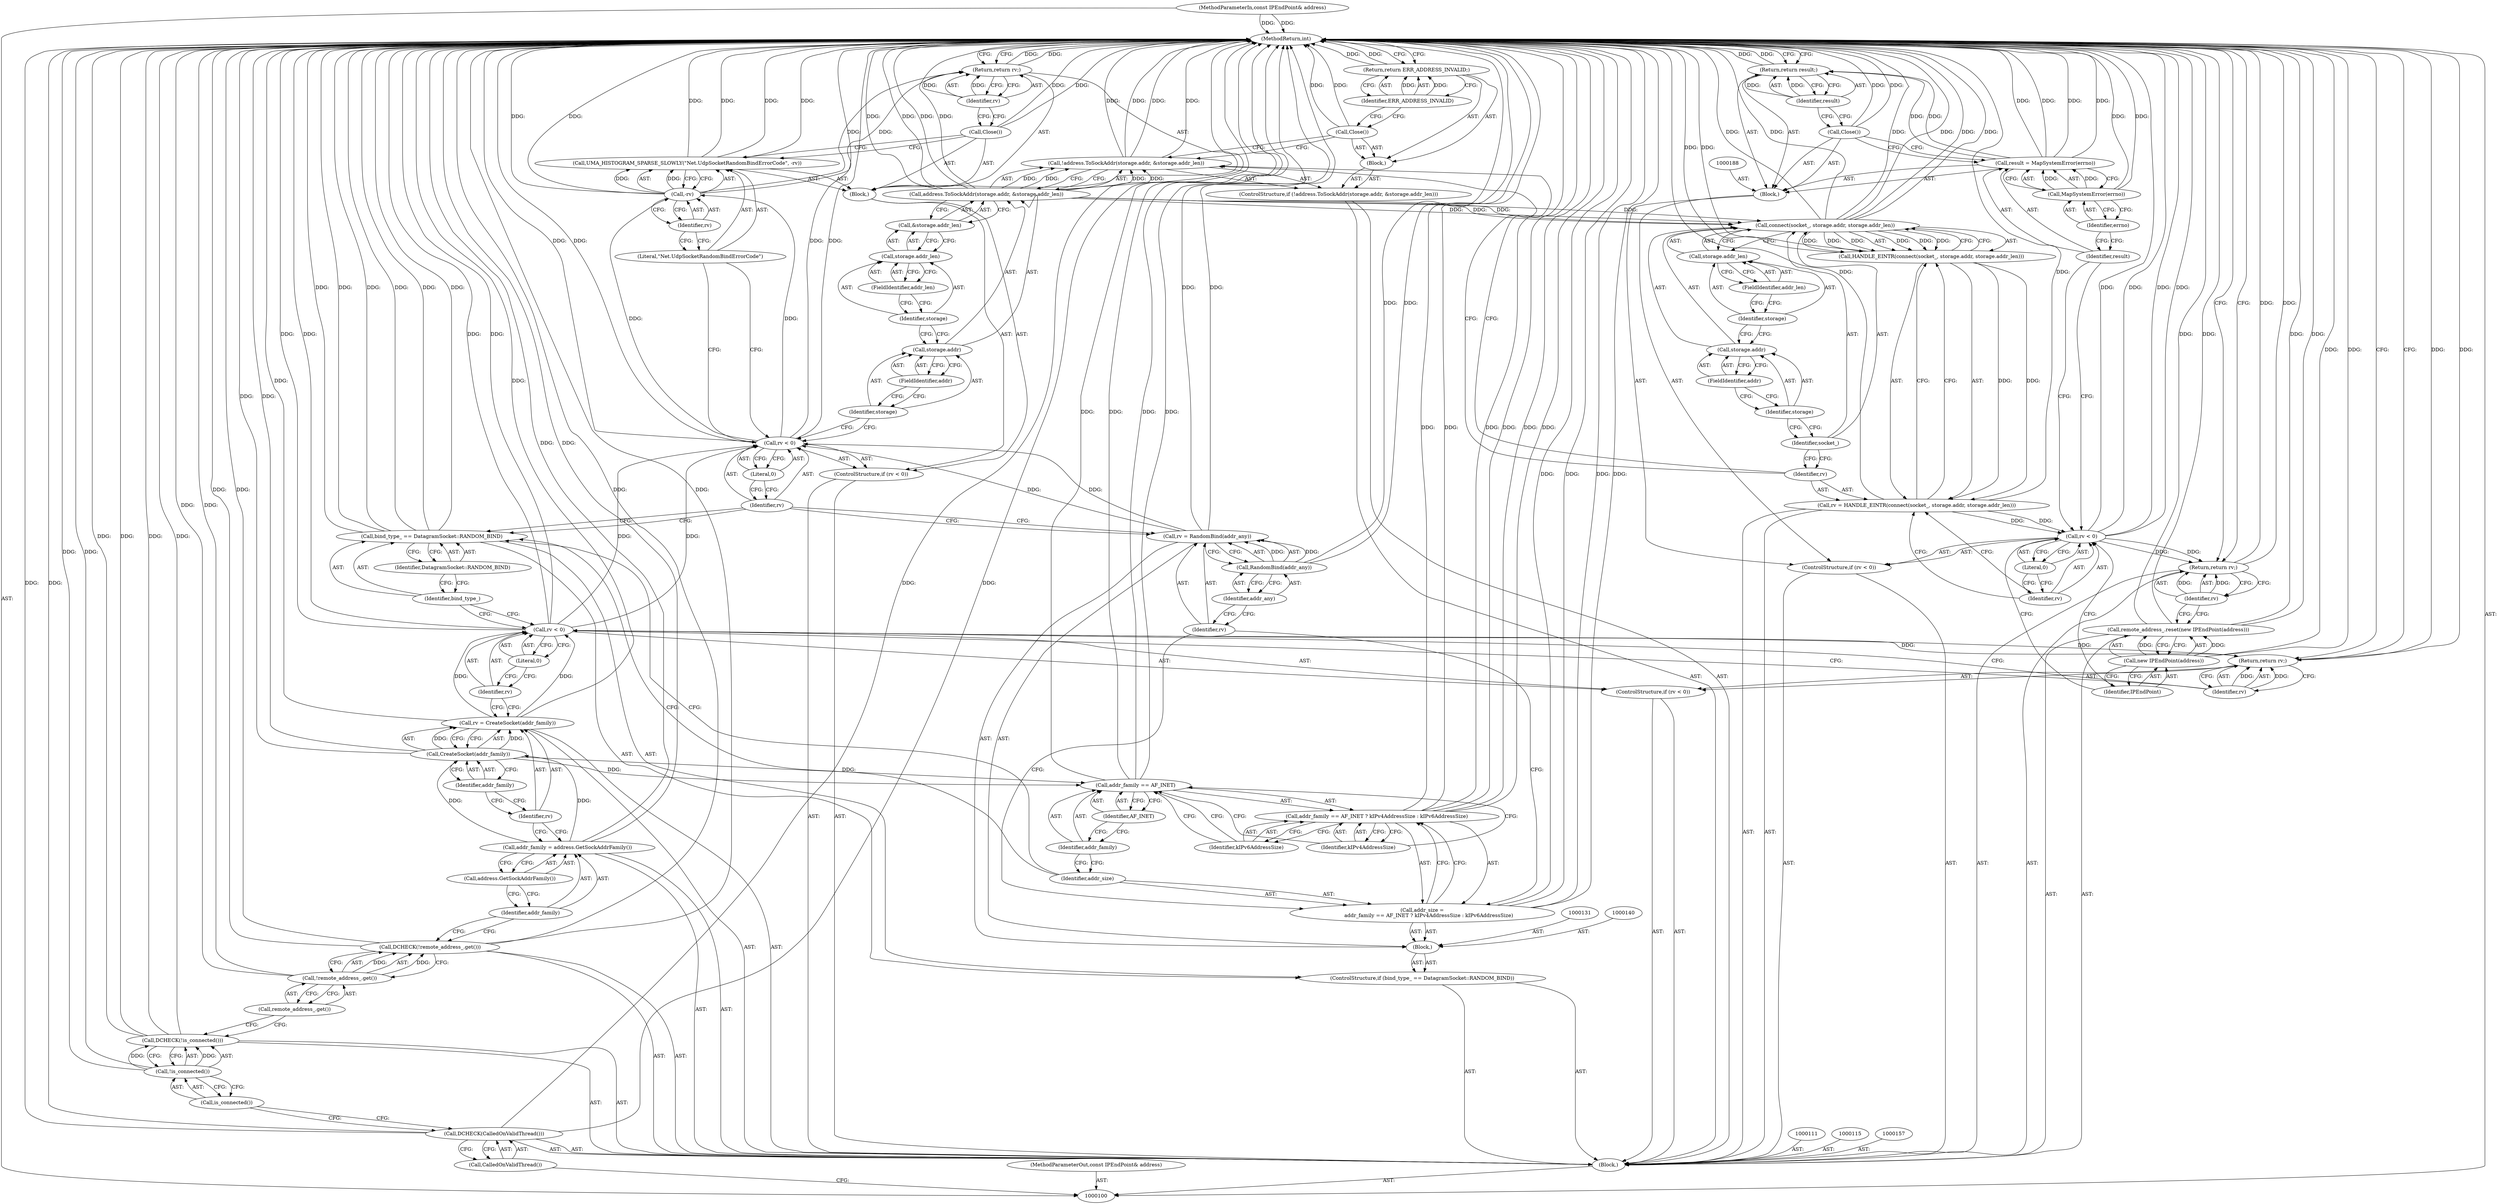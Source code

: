 digraph "0_Chrome_e68fafe04d29810cebe8d25554863b0cae4c1356_0" {
"1000201" [label="(MethodReturn,int)"];
"1000101" [label="(MethodParameterIn,const IPEndPoint& address)"];
"1000308" [label="(MethodParameterOut,const IPEndPoint& address)"];
"1000102" [label="(Block,)"];
"1000126" [label="(ControlStructure,if (bind_type_ == DatagramSocket::RANDOM_BIND))"];
"1000129" [label="(Identifier,DatagramSocket::RANDOM_BIND)"];
"1000127" [label="(Call,bind_type_ == DatagramSocket::RANDOM_BIND)"];
"1000128" [label="(Identifier,bind_type_)"];
"1000132" [label="(Call,addr_size =\n        addr_family == AF_INET ? kIPv4AddressSize : kIPv6AddressSize)"];
"1000133" [label="(Identifier,addr_size)"];
"1000137" [label="(Identifier,AF_INET)"];
"1000138" [label="(Identifier,kIPv4AddressSize)"];
"1000139" [label="(Identifier,kIPv6AddressSize)"];
"1000134" [label="(Call,addr_family == AF_INET ? kIPv4AddressSize : kIPv6AddressSize)"];
"1000135" [label="(Call,addr_family == AF_INET)"];
"1000136" [label="(Identifier,addr_family)"];
"1000130" [label="(Block,)"];
"1000144" [label="(Identifier,addr_any)"];
"1000141" [label="(Call,rv = RandomBind(addr_any))"];
"1000142" [label="(Identifier,rv)"];
"1000143" [label="(Call,RandomBind(addr_any))"];
"1000148" [label="(Literal,0)"];
"1000149" [label="(Block,)"];
"1000145" [label="(ControlStructure,if (rv < 0))"];
"1000146" [label="(Call,rv < 0)"];
"1000147" [label="(Identifier,rv)"];
"1000151" [label="(Literal,\"Net.UdpSocketRandomBindErrorCode\")"];
"1000150" [label="(Call,UMA_HISTOGRAM_SPARSE_SLOWLY(\"Net.UdpSocketRandomBindErrorCode\", -rv))"];
"1000152" [label="(Call,-rv)"];
"1000153" [label="(Identifier,rv)"];
"1000154" [label="(Call,Close())"];
"1000103" [label="(Call,DCHECK(CalledOnValidThread()))"];
"1000104" [label="(Call,CalledOnValidThread())"];
"1000156" [label="(Identifier,rv)"];
"1000155" [label="(Return,return rv;)"];
"1000158" [label="(ControlStructure,if (!address.ToSockAddr(storage.addr, &storage.addr_len)))"];
"1000161" [label="(Call,storage.addr)"];
"1000162" [label="(Identifier,storage)"];
"1000163" [label="(FieldIdentifier,addr)"];
"1000164" [label="(Call,&storage.addr_len)"];
"1000165" [label="(Call,storage.addr_len)"];
"1000166" [label="(Identifier,storage)"];
"1000167" [label="(FieldIdentifier,addr_len)"];
"1000159" [label="(Call,!address.ToSockAddr(storage.addr, &storage.addr_len))"];
"1000168" [label="(Block,)"];
"1000160" [label="(Call,address.ToSockAddr(storage.addr, &storage.addr_len))"];
"1000169" [label="(Call,Close())"];
"1000171" [label="(Identifier,ERR_ADDRESS_INVALID)"];
"1000170" [label="(Return,return ERR_ADDRESS_INVALID;)"];
"1000172" [label="(Call,rv = HANDLE_EINTR(connect(socket_, storage.addr, storage.addr_len)))"];
"1000173" [label="(Identifier,rv)"];
"1000175" [label="(Call,connect(socket_, storage.addr, storage.addr_len))"];
"1000176" [label="(Identifier,socket_)"];
"1000177" [label="(Call,storage.addr)"];
"1000178" [label="(Identifier,storage)"];
"1000179" [label="(FieldIdentifier,addr)"];
"1000180" [label="(Call,storage.addr_len)"];
"1000181" [label="(Identifier,storage)"];
"1000182" [label="(FieldIdentifier,addr_len)"];
"1000174" [label="(Call,HANDLE_EINTR(connect(socket_, storage.addr, storage.addr_len)))"];
"1000107" [label="(Call,is_connected())"];
"1000105" [label="(Call,DCHECK(!is_connected()))"];
"1000106" [label="(Call,!is_connected())"];
"1000186" [label="(Literal,0)"];
"1000183" [label="(ControlStructure,if (rv < 0))"];
"1000184" [label="(Call,rv < 0)"];
"1000185" [label="(Identifier,rv)"];
"1000191" [label="(Call,MapSystemError(errno))"];
"1000192" [label="(Identifier,errno)"];
"1000187" [label="(Block,)"];
"1000189" [label="(Call,result = MapSystemError(errno))"];
"1000190" [label="(Identifier,result)"];
"1000193" [label="(Call,Close())"];
"1000195" [label="(Identifier,result)"];
"1000194" [label="(Return,return result;)"];
"1000196" [label="(Call,remote_address_.reset(new IPEndPoint(address)))"];
"1000197" [label="(Call,new IPEndPoint(address))"];
"1000198" [label="(Identifier,IPEndPoint)"];
"1000199" [label="(Return,return rv;)"];
"1000200" [label="(Identifier,rv)"];
"1000110" [label="(Call,remote_address_.get())"];
"1000108" [label="(Call,DCHECK(!remote_address_.get()))"];
"1000109" [label="(Call,!remote_address_.get())"];
"1000114" [label="(Call,address.GetSockAddrFamily())"];
"1000112" [label="(Call,addr_family = address.GetSockAddrFamily())"];
"1000113" [label="(Identifier,addr_family)"];
"1000118" [label="(Call,CreateSocket(addr_family))"];
"1000119" [label="(Identifier,addr_family)"];
"1000116" [label="(Call,rv = CreateSocket(addr_family))"];
"1000117" [label="(Identifier,rv)"];
"1000123" [label="(Literal,0)"];
"1000120" [label="(ControlStructure,if (rv < 0))"];
"1000121" [label="(Call,rv < 0)"];
"1000122" [label="(Identifier,rv)"];
"1000125" [label="(Identifier,rv)"];
"1000124" [label="(Return,return rv;)"];
"1000201" -> "1000100"  [label="AST: "];
"1000201" -> "1000124"  [label="CFG: "];
"1000201" -> "1000155"  [label="CFG: "];
"1000201" -> "1000170"  [label="CFG: "];
"1000201" -> "1000194"  [label="CFG: "];
"1000201" -> "1000199"  [label="CFG: "];
"1000194" -> "1000201"  [label="DDG: "];
"1000159" -> "1000201"  [label="DDG: "];
"1000159" -> "1000201"  [label="DDG: "];
"1000160" -> "1000201"  [label="DDG: "];
"1000160" -> "1000201"  [label="DDG: "];
"1000108" -> "1000201"  [label="DDG: "];
"1000108" -> "1000201"  [label="DDG: "];
"1000184" -> "1000201"  [label="DDG: "];
"1000184" -> "1000201"  [label="DDG: "];
"1000106" -> "1000201"  [label="DDG: "];
"1000103" -> "1000201"  [label="DDG: "];
"1000103" -> "1000201"  [label="DDG: "];
"1000105" -> "1000201"  [label="DDG: "];
"1000105" -> "1000201"  [label="DDG: "];
"1000175" -> "1000201"  [label="DDG: "];
"1000175" -> "1000201"  [label="DDG: "];
"1000175" -> "1000201"  [label="DDG: "];
"1000116" -> "1000201"  [label="DDG: "];
"1000154" -> "1000201"  [label="DDG: "];
"1000196" -> "1000201"  [label="DDG: "];
"1000196" -> "1000201"  [label="DDG: "];
"1000118" -> "1000201"  [label="DDG: "];
"1000197" -> "1000201"  [label="DDG: "];
"1000169" -> "1000201"  [label="DDG: "];
"1000189" -> "1000201"  [label="DDG: "];
"1000189" -> "1000201"  [label="DDG: "];
"1000112" -> "1000201"  [label="DDG: "];
"1000134" -> "1000201"  [label="DDG: "];
"1000134" -> "1000201"  [label="DDG: "];
"1000134" -> "1000201"  [label="DDG: "];
"1000150" -> "1000201"  [label="DDG: "];
"1000150" -> "1000201"  [label="DDG: "];
"1000127" -> "1000201"  [label="DDG: "];
"1000127" -> "1000201"  [label="DDG: "];
"1000127" -> "1000201"  [label="DDG: "];
"1000143" -> "1000201"  [label="DDG: "];
"1000132" -> "1000201"  [label="DDG: "];
"1000132" -> "1000201"  [label="DDG: "];
"1000121" -> "1000201"  [label="DDG: "];
"1000121" -> "1000201"  [label="DDG: "];
"1000152" -> "1000201"  [label="DDG: "];
"1000193" -> "1000201"  [label="DDG: "];
"1000101" -> "1000201"  [label="DDG: "];
"1000109" -> "1000201"  [label="DDG: "];
"1000141" -> "1000201"  [label="DDG: "];
"1000135" -> "1000201"  [label="DDG: "];
"1000135" -> "1000201"  [label="DDG: "];
"1000146" -> "1000201"  [label="DDG: "];
"1000146" -> "1000201"  [label="DDG: "];
"1000191" -> "1000201"  [label="DDG: "];
"1000172" -> "1000201"  [label="DDG: "];
"1000174" -> "1000201"  [label="DDG: "];
"1000124" -> "1000201"  [label="DDG: "];
"1000155" -> "1000201"  [label="DDG: "];
"1000170" -> "1000201"  [label="DDG: "];
"1000199" -> "1000201"  [label="DDG: "];
"1000101" -> "1000100"  [label="AST: "];
"1000101" -> "1000201"  [label="DDG: "];
"1000308" -> "1000100"  [label="AST: "];
"1000102" -> "1000100"  [label="AST: "];
"1000103" -> "1000102"  [label="AST: "];
"1000105" -> "1000102"  [label="AST: "];
"1000108" -> "1000102"  [label="AST: "];
"1000111" -> "1000102"  [label="AST: "];
"1000112" -> "1000102"  [label="AST: "];
"1000115" -> "1000102"  [label="AST: "];
"1000116" -> "1000102"  [label="AST: "];
"1000120" -> "1000102"  [label="AST: "];
"1000126" -> "1000102"  [label="AST: "];
"1000145" -> "1000102"  [label="AST: "];
"1000157" -> "1000102"  [label="AST: "];
"1000158" -> "1000102"  [label="AST: "];
"1000172" -> "1000102"  [label="AST: "];
"1000183" -> "1000102"  [label="AST: "];
"1000196" -> "1000102"  [label="AST: "];
"1000199" -> "1000102"  [label="AST: "];
"1000126" -> "1000102"  [label="AST: "];
"1000127" -> "1000126"  [label="AST: "];
"1000130" -> "1000126"  [label="AST: "];
"1000129" -> "1000127"  [label="AST: "];
"1000129" -> "1000128"  [label="CFG: "];
"1000127" -> "1000129"  [label="CFG: "];
"1000127" -> "1000126"  [label="AST: "];
"1000127" -> "1000129"  [label="CFG: "];
"1000128" -> "1000127"  [label="AST: "];
"1000129" -> "1000127"  [label="AST: "];
"1000133" -> "1000127"  [label="CFG: "];
"1000147" -> "1000127"  [label="CFG: "];
"1000127" -> "1000201"  [label="DDG: "];
"1000127" -> "1000201"  [label="DDG: "];
"1000127" -> "1000201"  [label="DDG: "];
"1000128" -> "1000127"  [label="AST: "];
"1000128" -> "1000121"  [label="CFG: "];
"1000129" -> "1000128"  [label="CFG: "];
"1000132" -> "1000130"  [label="AST: "];
"1000132" -> "1000134"  [label="CFG: "];
"1000133" -> "1000132"  [label="AST: "];
"1000134" -> "1000132"  [label="AST: "];
"1000142" -> "1000132"  [label="CFG: "];
"1000132" -> "1000201"  [label="DDG: "];
"1000132" -> "1000201"  [label="DDG: "];
"1000133" -> "1000132"  [label="AST: "];
"1000133" -> "1000127"  [label="CFG: "];
"1000136" -> "1000133"  [label="CFG: "];
"1000137" -> "1000135"  [label="AST: "];
"1000137" -> "1000136"  [label="CFG: "];
"1000135" -> "1000137"  [label="CFG: "];
"1000138" -> "1000134"  [label="AST: "];
"1000138" -> "1000135"  [label="CFG: "];
"1000134" -> "1000138"  [label="CFG: "];
"1000139" -> "1000134"  [label="AST: "];
"1000139" -> "1000135"  [label="CFG: "];
"1000134" -> "1000139"  [label="CFG: "];
"1000134" -> "1000132"  [label="AST: "];
"1000134" -> "1000138"  [label="CFG: "];
"1000134" -> "1000139"  [label="CFG: "];
"1000135" -> "1000134"  [label="AST: "];
"1000138" -> "1000134"  [label="AST: "];
"1000139" -> "1000134"  [label="AST: "];
"1000132" -> "1000134"  [label="CFG: "];
"1000134" -> "1000201"  [label="DDG: "];
"1000134" -> "1000201"  [label="DDG: "];
"1000134" -> "1000201"  [label="DDG: "];
"1000135" -> "1000134"  [label="AST: "];
"1000135" -> "1000137"  [label="CFG: "];
"1000136" -> "1000135"  [label="AST: "];
"1000137" -> "1000135"  [label="AST: "];
"1000138" -> "1000135"  [label="CFG: "];
"1000139" -> "1000135"  [label="CFG: "];
"1000135" -> "1000201"  [label="DDG: "];
"1000135" -> "1000201"  [label="DDG: "];
"1000118" -> "1000135"  [label="DDG: "];
"1000136" -> "1000135"  [label="AST: "];
"1000136" -> "1000133"  [label="CFG: "];
"1000137" -> "1000136"  [label="CFG: "];
"1000130" -> "1000126"  [label="AST: "];
"1000131" -> "1000130"  [label="AST: "];
"1000132" -> "1000130"  [label="AST: "];
"1000140" -> "1000130"  [label="AST: "];
"1000141" -> "1000130"  [label="AST: "];
"1000144" -> "1000143"  [label="AST: "];
"1000144" -> "1000142"  [label="CFG: "];
"1000143" -> "1000144"  [label="CFG: "];
"1000141" -> "1000130"  [label="AST: "];
"1000141" -> "1000143"  [label="CFG: "];
"1000142" -> "1000141"  [label="AST: "];
"1000143" -> "1000141"  [label="AST: "];
"1000147" -> "1000141"  [label="CFG: "];
"1000141" -> "1000201"  [label="DDG: "];
"1000143" -> "1000141"  [label="DDG: "];
"1000141" -> "1000146"  [label="DDG: "];
"1000142" -> "1000141"  [label="AST: "];
"1000142" -> "1000132"  [label="CFG: "];
"1000144" -> "1000142"  [label="CFG: "];
"1000143" -> "1000141"  [label="AST: "];
"1000143" -> "1000144"  [label="CFG: "];
"1000144" -> "1000143"  [label="AST: "];
"1000141" -> "1000143"  [label="CFG: "];
"1000143" -> "1000201"  [label="DDG: "];
"1000143" -> "1000141"  [label="DDG: "];
"1000148" -> "1000146"  [label="AST: "];
"1000148" -> "1000147"  [label="CFG: "];
"1000146" -> "1000148"  [label="CFG: "];
"1000149" -> "1000145"  [label="AST: "];
"1000150" -> "1000149"  [label="AST: "];
"1000154" -> "1000149"  [label="AST: "];
"1000155" -> "1000149"  [label="AST: "];
"1000145" -> "1000102"  [label="AST: "];
"1000146" -> "1000145"  [label="AST: "];
"1000149" -> "1000145"  [label="AST: "];
"1000146" -> "1000145"  [label="AST: "];
"1000146" -> "1000148"  [label="CFG: "];
"1000147" -> "1000146"  [label="AST: "];
"1000148" -> "1000146"  [label="AST: "];
"1000151" -> "1000146"  [label="CFG: "];
"1000162" -> "1000146"  [label="CFG: "];
"1000146" -> "1000201"  [label="DDG: "];
"1000146" -> "1000201"  [label="DDG: "];
"1000141" -> "1000146"  [label="DDG: "];
"1000121" -> "1000146"  [label="DDG: "];
"1000146" -> "1000152"  [label="DDG: "];
"1000147" -> "1000146"  [label="AST: "];
"1000147" -> "1000141"  [label="CFG: "];
"1000147" -> "1000127"  [label="CFG: "];
"1000148" -> "1000147"  [label="CFG: "];
"1000151" -> "1000150"  [label="AST: "];
"1000151" -> "1000146"  [label="CFG: "];
"1000153" -> "1000151"  [label="CFG: "];
"1000150" -> "1000149"  [label="AST: "];
"1000150" -> "1000152"  [label="CFG: "];
"1000151" -> "1000150"  [label="AST: "];
"1000152" -> "1000150"  [label="AST: "];
"1000154" -> "1000150"  [label="CFG: "];
"1000150" -> "1000201"  [label="DDG: "];
"1000150" -> "1000201"  [label="DDG: "];
"1000152" -> "1000150"  [label="DDG: "];
"1000152" -> "1000150"  [label="AST: "];
"1000152" -> "1000153"  [label="CFG: "];
"1000153" -> "1000152"  [label="AST: "];
"1000150" -> "1000152"  [label="CFG: "];
"1000152" -> "1000201"  [label="DDG: "];
"1000152" -> "1000150"  [label="DDG: "];
"1000146" -> "1000152"  [label="DDG: "];
"1000152" -> "1000155"  [label="DDG: "];
"1000153" -> "1000152"  [label="AST: "];
"1000153" -> "1000151"  [label="CFG: "];
"1000152" -> "1000153"  [label="CFG: "];
"1000154" -> "1000149"  [label="AST: "];
"1000154" -> "1000150"  [label="CFG: "];
"1000156" -> "1000154"  [label="CFG: "];
"1000154" -> "1000201"  [label="DDG: "];
"1000103" -> "1000102"  [label="AST: "];
"1000103" -> "1000104"  [label="CFG: "];
"1000104" -> "1000103"  [label="AST: "];
"1000107" -> "1000103"  [label="CFG: "];
"1000103" -> "1000201"  [label="DDG: "];
"1000103" -> "1000201"  [label="DDG: "];
"1000104" -> "1000103"  [label="AST: "];
"1000104" -> "1000100"  [label="CFG: "];
"1000103" -> "1000104"  [label="CFG: "];
"1000156" -> "1000155"  [label="AST: "];
"1000156" -> "1000154"  [label="CFG: "];
"1000155" -> "1000156"  [label="CFG: "];
"1000156" -> "1000155"  [label="DDG: "];
"1000155" -> "1000149"  [label="AST: "];
"1000155" -> "1000156"  [label="CFG: "];
"1000156" -> "1000155"  [label="AST: "];
"1000201" -> "1000155"  [label="CFG: "];
"1000155" -> "1000201"  [label="DDG: "];
"1000156" -> "1000155"  [label="DDG: "];
"1000152" -> "1000155"  [label="DDG: "];
"1000158" -> "1000102"  [label="AST: "];
"1000159" -> "1000158"  [label="AST: "];
"1000168" -> "1000158"  [label="AST: "];
"1000161" -> "1000160"  [label="AST: "];
"1000161" -> "1000163"  [label="CFG: "];
"1000162" -> "1000161"  [label="AST: "];
"1000163" -> "1000161"  [label="AST: "];
"1000166" -> "1000161"  [label="CFG: "];
"1000162" -> "1000161"  [label="AST: "];
"1000162" -> "1000146"  [label="CFG: "];
"1000163" -> "1000162"  [label="CFG: "];
"1000163" -> "1000161"  [label="AST: "];
"1000163" -> "1000162"  [label="CFG: "];
"1000161" -> "1000163"  [label="CFG: "];
"1000164" -> "1000160"  [label="AST: "];
"1000164" -> "1000165"  [label="CFG: "];
"1000165" -> "1000164"  [label="AST: "];
"1000160" -> "1000164"  [label="CFG: "];
"1000165" -> "1000164"  [label="AST: "];
"1000165" -> "1000167"  [label="CFG: "];
"1000166" -> "1000165"  [label="AST: "];
"1000167" -> "1000165"  [label="AST: "];
"1000164" -> "1000165"  [label="CFG: "];
"1000166" -> "1000165"  [label="AST: "];
"1000166" -> "1000161"  [label="CFG: "];
"1000167" -> "1000166"  [label="CFG: "];
"1000167" -> "1000165"  [label="AST: "];
"1000167" -> "1000166"  [label="CFG: "];
"1000165" -> "1000167"  [label="CFG: "];
"1000159" -> "1000158"  [label="AST: "];
"1000159" -> "1000160"  [label="CFG: "];
"1000160" -> "1000159"  [label="AST: "];
"1000169" -> "1000159"  [label="CFG: "];
"1000173" -> "1000159"  [label="CFG: "];
"1000159" -> "1000201"  [label="DDG: "];
"1000159" -> "1000201"  [label="DDG: "];
"1000160" -> "1000159"  [label="DDG: "];
"1000160" -> "1000159"  [label="DDG: "];
"1000168" -> "1000158"  [label="AST: "];
"1000169" -> "1000168"  [label="AST: "];
"1000170" -> "1000168"  [label="AST: "];
"1000160" -> "1000159"  [label="AST: "];
"1000160" -> "1000164"  [label="CFG: "];
"1000161" -> "1000160"  [label="AST: "];
"1000164" -> "1000160"  [label="AST: "];
"1000159" -> "1000160"  [label="CFG: "];
"1000160" -> "1000201"  [label="DDG: "];
"1000160" -> "1000201"  [label="DDG: "];
"1000160" -> "1000159"  [label="DDG: "];
"1000160" -> "1000159"  [label="DDG: "];
"1000160" -> "1000175"  [label="DDG: "];
"1000160" -> "1000175"  [label="DDG: "];
"1000169" -> "1000168"  [label="AST: "];
"1000169" -> "1000159"  [label="CFG: "];
"1000171" -> "1000169"  [label="CFG: "];
"1000169" -> "1000201"  [label="DDG: "];
"1000171" -> "1000170"  [label="AST: "];
"1000171" -> "1000169"  [label="CFG: "];
"1000170" -> "1000171"  [label="CFG: "];
"1000171" -> "1000170"  [label="DDG: "];
"1000170" -> "1000168"  [label="AST: "];
"1000170" -> "1000171"  [label="CFG: "];
"1000171" -> "1000170"  [label="AST: "];
"1000201" -> "1000170"  [label="CFG: "];
"1000170" -> "1000201"  [label="DDG: "];
"1000171" -> "1000170"  [label="DDG: "];
"1000172" -> "1000102"  [label="AST: "];
"1000172" -> "1000174"  [label="CFG: "];
"1000173" -> "1000172"  [label="AST: "];
"1000174" -> "1000172"  [label="AST: "];
"1000185" -> "1000172"  [label="CFG: "];
"1000172" -> "1000201"  [label="DDG: "];
"1000174" -> "1000172"  [label="DDG: "];
"1000172" -> "1000184"  [label="DDG: "];
"1000173" -> "1000172"  [label="AST: "];
"1000173" -> "1000159"  [label="CFG: "];
"1000176" -> "1000173"  [label="CFG: "];
"1000175" -> "1000174"  [label="AST: "];
"1000175" -> "1000180"  [label="CFG: "];
"1000176" -> "1000175"  [label="AST: "];
"1000177" -> "1000175"  [label="AST: "];
"1000180" -> "1000175"  [label="AST: "];
"1000174" -> "1000175"  [label="CFG: "];
"1000175" -> "1000201"  [label="DDG: "];
"1000175" -> "1000201"  [label="DDG: "];
"1000175" -> "1000201"  [label="DDG: "];
"1000175" -> "1000174"  [label="DDG: "];
"1000175" -> "1000174"  [label="DDG: "];
"1000175" -> "1000174"  [label="DDG: "];
"1000160" -> "1000175"  [label="DDG: "];
"1000160" -> "1000175"  [label="DDG: "];
"1000176" -> "1000175"  [label="AST: "];
"1000176" -> "1000173"  [label="CFG: "];
"1000178" -> "1000176"  [label="CFG: "];
"1000177" -> "1000175"  [label="AST: "];
"1000177" -> "1000179"  [label="CFG: "];
"1000178" -> "1000177"  [label="AST: "];
"1000179" -> "1000177"  [label="AST: "];
"1000181" -> "1000177"  [label="CFG: "];
"1000178" -> "1000177"  [label="AST: "];
"1000178" -> "1000176"  [label="CFG: "];
"1000179" -> "1000178"  [label="CFG: "];
"1000179" -> "1000177"  [label="AST: "];
"1000179" -> "1000178"  [label="CFG: "];
"1000177" -> "1000179"  [label="CFG: "];
"1000180" -> "1000175"  [label="AST: "];
"1000180" -> "1000182"  [label="CFG: "];
"1000181" -> "1000180"  [label="AST: "];
"1000182" -> "1000180"  [label="AST: "];
"1000175" -> "1000180"  [label="CFG: "];
"1000181" -> "1000180"  [label="AST: "];
"1000181" -> "1000177"  [label="CFG: "];
"1000182" -> "1000181"  [label="CFG: "];
"1000182" -> "1000180"  [label="AST: "];
"1000182" -> "1000181"  [label="CFG: "];
"1000180" -> "1000182"  [label="CFG: "];
"1000174" -> "1000172"  [label="AST: "];
"1000174" -> "1000175"  [label="CFG: "];
"1000175" -> "1000174"  [label="AST: "];
"1000172" -> "1000174"  [label="CFG: "];
"1000174" -> "1000201"  [label="DDG: "];
"1000174" -> "1000172"  [label="DDG: "];
"1000175" -> "1000174"  [label="DDG: "];
"1000175" -> "1000174"  [label="DDG: "];
"1000175" -> "1000174"  [label="DDG: "];
"1000107" -> "1000106"  [label="AST: "];
"1000107" -> "1000103"  [label="CFG: "];
"1000106" -> "1000107"  [label="CFG: "];
"1000105" -> "1000102"  [label="AST: "];
"1000105" -> "1000106"  [label="CFG: "];
"1000106" -> "1000105"  [label="AST: "];
"1000110" -> "1000105"  [label="CFG: "];
"1000105" -> "1000201"  [label="DDG: "];
"1000105" -> "1000201"  [label="DDG: "];
"1000106" -> "1000105"  [label="DDG: "];
"1000106" -> "1000105"  [label="AST: "];
"1000106" -> "1000107"  [label="CFG: "];
"1000107" -> "1000106"  [label="AST: "];
"1000105" -> "1000106"  [label="CFG: "];
"1000106" -> "1000201"  [label="DDG: "];
"1000106" -> "1000105"  [label="DDG: "];
"1000186" -> "1000184"  [label="AST: "];
"1000186" -> "1000185"  [label="CFG: "];
"1000184" -> "1000186"  [label="CFG: "];
"1000183" -> "1000102"  [label="AST: "];
"1000184" -> "1000183"  [label="AST: "];
"1000187" -> "1000183"  [label="AST: "];
"1000184" -> "1000183"  [label="AST: "];
"1000184" -> "1000186"  [label="CFG: "];
"1000185" -> "1000184"  [label="AST: "];
"1000186" -> "1000184"  [label="AST: "];
"1000190" -> "1000184"  [label="CFG: "];
"1000198" -> "1000184"  [label="CFG: "];
"1000184" -> "1000201"  [label="DDG: "];
"1000184" -> "1000201"  [label="DDG: "];
"1000172" -> "1000184"  [label="DDG: "];
"1000184" -> "1000199"  [label="DDG: "];
"1000185" -> "1000184"  [label="AST: "];
"1000185" -> "1000172"  [label="CFG: "];
"1000186" -> "1000185"  [label="CFG: "];
"1000191" -> "1000189"  [label="AST: "];
"1000191" -> "1000192"  [label="CFG: "];
"1000192" -> "1000191"  [label="AST: "];
"1000189" -> "1000191"  [label="CFG: "];
"1000191" -> "1000201"  [label="DDG: "];
"1000191" -> "1000189"  [label="DDG: "];
"1000192" -> "1000191"  [label="AST: "];
"1000192" -> "1000190"  [label="CFG: "];
"1000191" -> "1000192"  [label="CFG: "];
"1000187" -> "1000183"  [label="AST: "];
"1000188" -> "1000187"  [label="AST: "];
"1000189" -> "1000187"  [label="AST: "];
"1000193" -> "1000187"  [label="AST: "];
"1000194" -> "1000187"  [label="AST: "];
"1000189" -> "1000187"  [label="AST: "];
"1000189" -> "1000191"  [label="CFG: "];
"1000190" -> "1000189"  [label="AST: "];
"1000191" -> "1000189"  [label="AST: "];
"1000193" -> "1000189"  [label="CFG: "];
"1000189" -> "1000201"  [label="DDG: "];
"1000189" -> "1000201"  [label="DDG: "];
"1000191" -> "1000189"  [label="DDG: "];
"1000189" -> "1000194"  [label="DDG: "];
"1000190" -> "1000189"  [label="AST: "];
"1000190" -> "1000184"  [label="CFG: "];
"1000192" -> "1000190"  [label="CFG: "];
"1000193" -> "1000187"  [label="AST: "];
"1000193" -> "1000189"  [label="CFG: "];
"1000195" -> "1000193"  [label="CFG: "];
"1000193" -> "1000201"  [label="DDG: "];
"1000195" -> "1000194"  [label="AST: "];
"1000195" -> "1000193"  [label="CFG: "];
"1000194" -> "1000195"  [label="CFG: "];
"1000195" -> "1000194"  [label="DDG: "];
"1000194" -> "1000187"  [label="AST: "];
"1000194" -> "1000195"  [label="CFG: "];
"1000195" -> "1000194"  [label="AST: "];
"1000201" -> "1000194"  [label="CFG: "];
"1000194" -> "1000201"  [label="DDG: "];
"1000195" -> "1000194"  [label="DDG: "];
"1000189" -> "1000194"  [label="DDG: "];
"1000196" -> "1000102"  [label="AST: "];
"1000196" -> "1000197"  [label="CFG: "];
"1000197" -> "1000196"  [label="AST: "];
"1000200" -> "1000196"  [label="CFG: "];
"1000196" -> "1000201"  [label="DDG: "];
"1000196" -> "1000201"  [label="DDG: "];
"1000197" -> "1000196"  [label="DDG: "];
"1000197" -> "1000196"  [label="AST: "];
"1000197" -> "1000198"  [label="CFG: "];
"1000198" -> "1000197"  [label="AST: "];
"1000196" -> "1000197"  [label="CFG: "];
"1000197" -> "1000201"  [label="DDG: "];
"1000197" -> "1000196"  [label="DDG: "];
"1000198" -> "1000197"  [label="AST: "];
"1000198" -> "1000184"  [label="CFG: "];
"1000197" -> "1000198"  [label="CFG: "];
"1000199" -> "1000102"  [label="AST: "];
"1000199" -> "1000200"  [label="CFG: "];
"1000200" -> "1000199"  [label="AST: "];
"1000201" -> "1000199"  [label="CFG: "];
"1000199" -> "1000201"  [label="DDG: "];
"1000200" -> "1000199"  [label="DDG: "];
"1000184" -> "1000199"  [label="DDG: "];
"1000200" -> "1000199"  [label="AST: "];
"1000200" -> "1000196"  [label="CFG: "];
"1000199" -> "1000200"  [label="CFG: "];
"1000200" -> "1000199"  [label="DDG: "];
"1000110" -> "1000109"  [label="AST: "];
"1000110" -> "1000105"  [label="CFG: "];
"1000109" -> "1000110"  [label="CFG: "];
"1000108" -> "1000102"  [label="AST: "];
"1000108" -> "1000109"  [label="CFG: "];
"1000109" -> "1000108"  [label="AST: "];
"1000113" -> "1000108"  [label="CFG: "];
"1000108" -> "1000201"  [label="DDG: "];
"1000108" -> "1000201"  [label="DDG: "];
"1000109" -> "1000108"  [label="DDG: "];
"1000109" -> "1000108"  [label="AST: "];
"1000109" -> "1000110"  [label="CFG: "];
"1000110" -> "1000109"  [label="AST: "];
"1000108" -> "1000109"  [label="CFG: "];
"1000109" -> "1000201"  [label="DDG: "];
"1000109" -> "1000108"  [label="DDG: "];
"1000114" -> "1000112"  [label="AST: "];
"1000114" -> "1000113"  [label="CFG: "];
"1000112" -> "1000114"  [label="CFG: "];
"1000112" -> "1000102"  [label="AST: "];
"1000112" -> "1000114"  [label="CFG: "];
"1000113" -> "1000112"  [label="AST: "];
"1000114" -> "1000112"  [label="AST: "];
"1000117" -> "1000112"  [label="CFG: "];
"1000112" -> "1000201"  [label="DDG: "];
"1000112" -> "1000118"  [label="DDG: "];
"1000113" -> "1000112"  [label="AST: "];
"1000113" -> "1000108"  [label="CFG: "];
"1000114" -> "1000113"  [label="CFG: "];
"1000118" -> "1000116"  [label="AST: "];
"1000118" -> "1000119"  [label="CFG: "];
"1000119" -> "1000118"  [label="AST: "];
"1000116" -> "1000118"  [label="CFG: "];
"1000118" -> "1000201"  [label="DDG: "];
"1000118" -> "1000116"  [label="DDG: "];
"1000112" -> "1000118"  [label="DDG: "];
"1000118" -> "1000135"  [label="DDG: "];
"1000119" -> "1000118"  [label="AST: "];
"1000119" -> "1000117"  [label="CFG: "];
"1000118" -> "1000119"  [label="CFG: "];
"1000116" -> "1000102"  [label="AST: "];
"1000116" -> "1000118"  [label="CFG: "];
"1000117" -> "1000116"  [label="AST: "];
"1000118" -> "1000116"  [label="AST: "];
"1000122" -> "1000116"  [label="CFG: "];
"1000116" -> "1000201"  [label="DDG: "];
"1000118" -> "1000116"  [label="DDG: "];
"1000116" -> "1000121"  [label="DDG: "];
"1000117" -> "1000116"  [label="AST: "];
"1000117" -> "1000112"  [label="CFG: "];
"1000119" -> "1000117"  [label="CFG: "];
"1000123" -> "1000121"  [label="AST: "];
"1000123" -> "1000122"  [label="CFG: "];
"1000121" -> "1000123"  [label="CFG: "];
"1000120" -> "1000102"  [label="AST: "];
"1000121" -> "1000120"  [label="AST: "];
"1000124" -> "1000120"  [label="AST: "];
"1000121" -> "1000120"  [label="AST: "];
"1000121" -> "1000123"  [label="CFG: "];
"1000122" -> "1000121"  [label="AST: "];
"1000123" -> "1000121"  [label="AST: "];
"1000125" -> "1000121"  [label="CFG: "];
"1000128" -> "1000121"  [label="CFG: "];
"1000121" -> "1000201"  [label="DDG: "];
"1000121" -> "1000201"  [label="DDG: "];
"1000116" -> "1000121"  [label="DDG: "];
"1000121" -> "1000124"  [label="DDG: "];
"1000121" -> "1000146"  [label="DDG: "];
"1000122" -> "1000121"  [label="AST: "];
"1000122" -> "1000116"  [label="CFG: "];
"1000123" -> "1000122"  [label="CFG: "];
"1000125" -> "1000124"  [label="AST: "];
"1000125" -> "1000121"  [label="CFG: "];
"1000124" -> "1000125"  [label="CFG: "];
"1000125" -> "1000124"  [label="DDG: "];
"1000124" -> "1000120"  [label="AST: "];
"1000124" -> "1000125"  [label="CFG: "];
"1000125" -> "1000124"  [label="AST: "];
"1000201" -> "1000124"  [label="CFG: "];
"1000124" -> "1000201"  [label="DDG: "];
"1000125" -> "1000124"  [label="DDG: "];
"1000121" -> "1000124"  [label="DDG: "];
}
